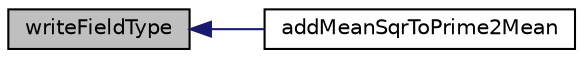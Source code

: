 digraph "writeFieldType"
{
  bgcolor="transparent";
  edge [fontname="Helvetica",fontsize="10",labelfontname="Helvetica",labelfontsize="10"];
  node [fontname="Helvetica",fontsize="10",shape=record];
  rankdir="LR";
  Node1 [label="writeFieldType",height=0.2,width=0.4,color="black", fillcolor="grey75", style="filled", fontcolor="black"];
  Node1 -> Node2 [dir="back",color="midnightblue",fontsize="10",style="solid",fontname="Helvetica"];
  Node2 [label="addMeanSqrToPrime2Mean",height=0.2,width=0.4,color="black",URL="$a00769.html#a6703cd6cf35af47a5d86f7f788b7e9a8",tooltip="Add mean-squared field value to prime-squared mean field. "];
}
